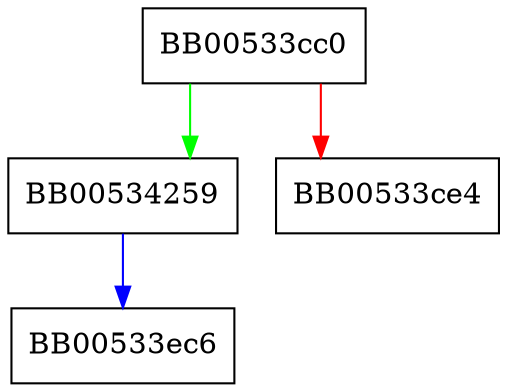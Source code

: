 digraph acpt_state {
  node [shape="box"];
  graph [splines=ortho];
  BB00533cc0 -> BB00534259 [color="green"];
  BB00533cc0 -> BB00533ce4 [color="red"];
  BB00534259 -> BB00533ec6 [color="blue"];
}